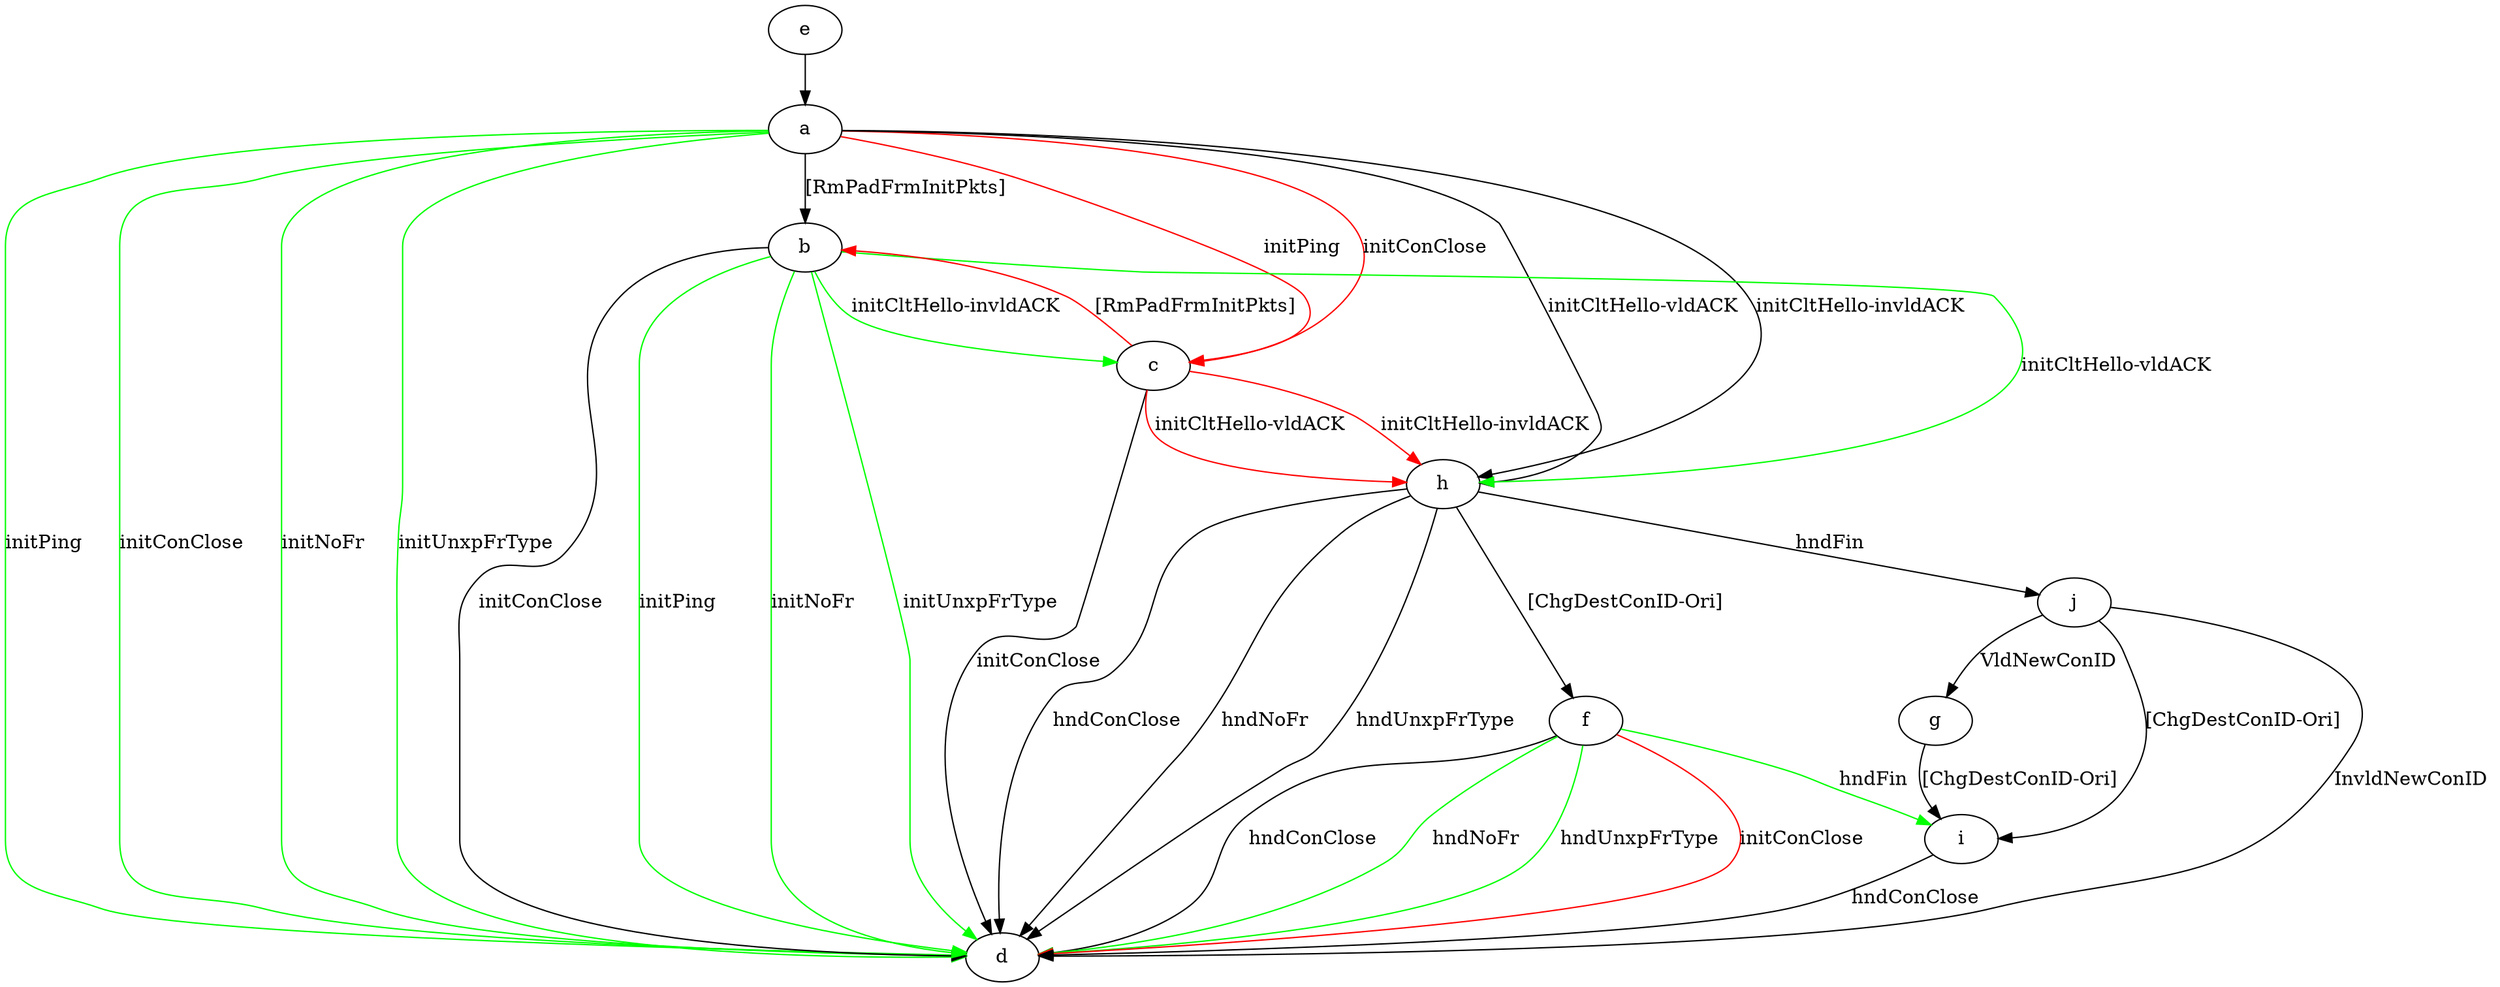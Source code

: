 digraph "" {
	a -> b	[key=0,
		label="[RmPadFrmInitPkts] "];
	a -> c	[key=0,
		color=red,
		label="initPing "];
	a -> c	[key=1,
		color=red,
		label="initConClose "];
	a -> d	[key=0,
		color=green,
		label="initPing "];
	a -> d	[key=1,
		color=green,
		label="initConClose "];
	a -> d	[key=2,
		color=green,
		label="initNoFr "];
	a -> d	[key=3,
		color=green,
		label="initUnxpFrType "];
	a -> h	[key=0,
		label="initCltHello-vldACK "];
	a -> h	[key=1,
		label="initCltHello-invldACK "];
	b -> c	[key=0,
		color=green,
		label="initCltHello-invldACK "];
	b -> d	[key=0,
		label="initConClose "];
	b -> d	[key=1,
		color=green,
		label="initPing "];
	b -> d	[key=2,
		color=green,
		label="initNoFr "];
	b -> d	[key=3,
		color=green,
		label="initUnxpFrType "];
	b -> h	[key=0,
		color=green,
		label="initCltHello-vldACK "];
	c -> b	[key=0,
		color=red,
		label="[RmPadFrmInitPkts] "];
	c -> d	[key=0,
		label="initConClose "];
	c -> h	[key=0,
		color=red,
		label="initCltHello-vldACK "];
	c -> h	[key=1,
		color=red,
		label="initCltHello-invldACK "];
	e -> a	[key=0];
	f -> d	[key=0,
		label="hndConClose "];
	f -> d	[key=1,
		color=green,
		label="hndNoFr "];
	f -> d	[key=2,
		color=green,
		label="hndUnxpFrType "];
	f -> d	[key=3,
		color=red,
		label="initConClose "];
	f -> i	[key=0,
		color=green,
		label="hndFin "];
	g -> i	[key=0,
		label="[ChgDestConID-Ori] "];
	h -> d	[key=0,
		label="hndConClose "];
	h -> d	[key=1,
		label="hndNoFr "];
	h -> d	[key=2,
		label="hndUnxpFrType "];
	h -> f	[key=0,
		label="[ChgDestConID-Ori] "];
	h -> j	[key=0,
		label="hndFin "];
	i -> d	[key=0,
		label="hndConClose "];
	j -> d	[key=0,
		label="InvldNewConID "];
	j -> g	[key=0,
		label="VldNewConID "];
	j -> i	[key=0,
		label="[ChgDestConID-Ori] "];
}
